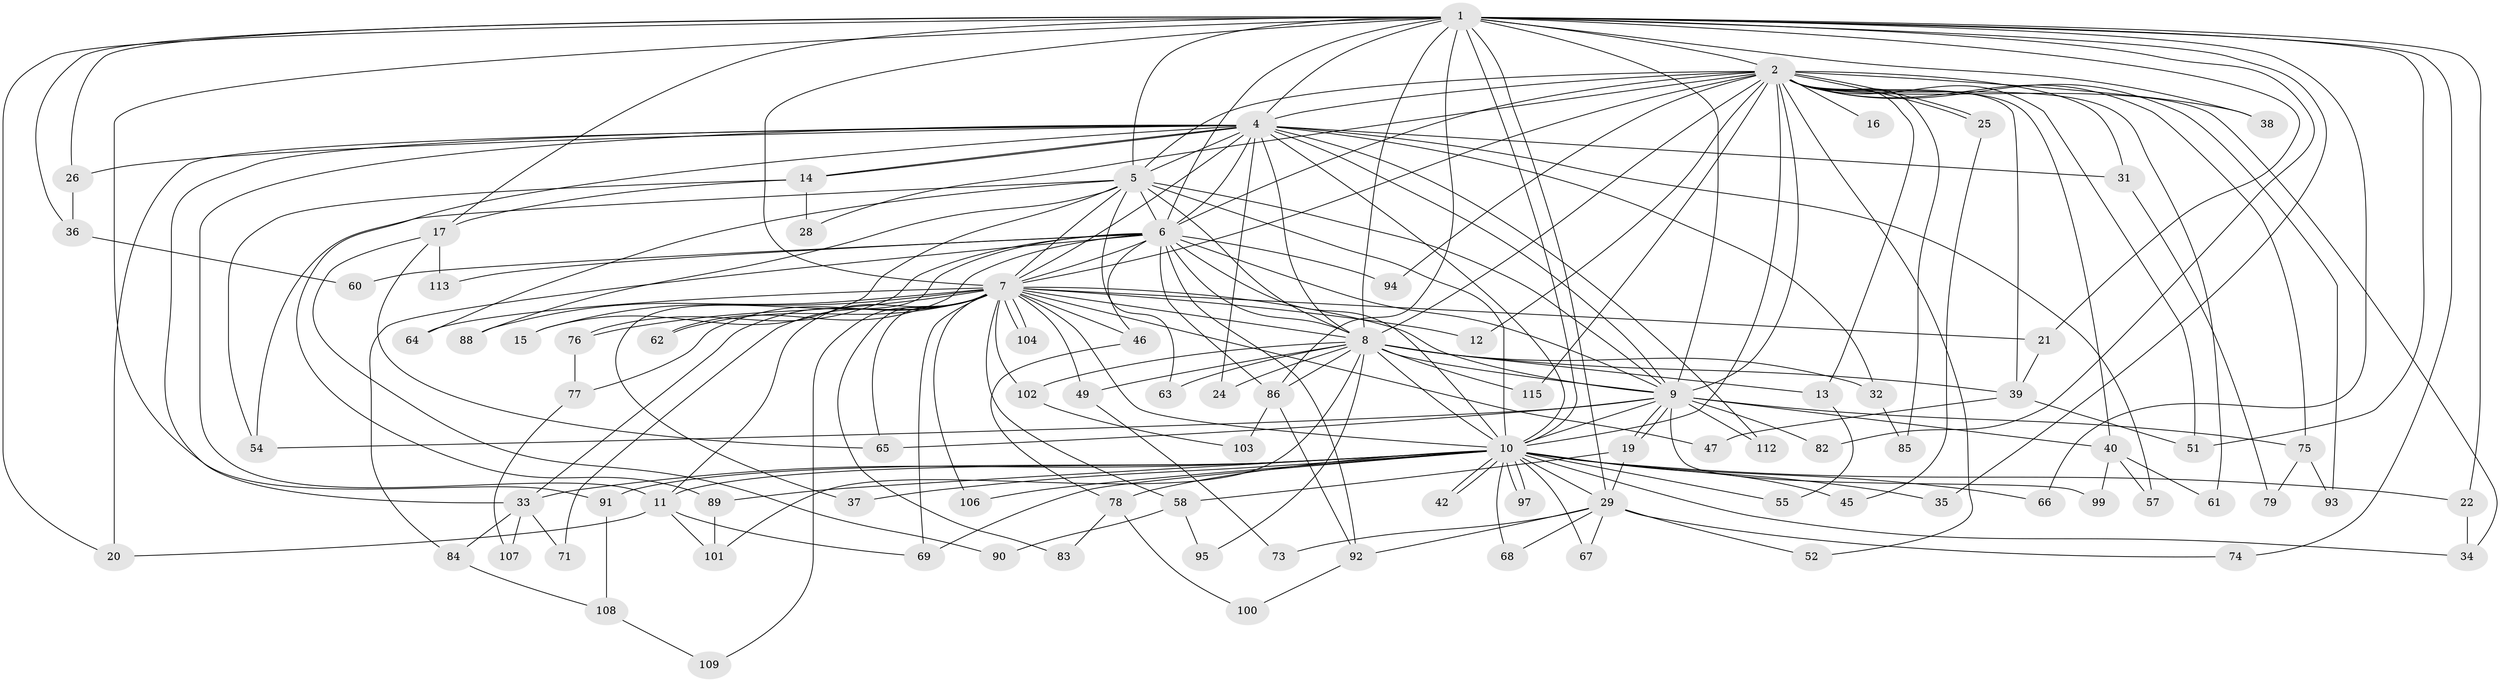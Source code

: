// Generated by graph-tools (version 1.1) at 2025/23/03/03/25 07:23:39]
// undirected, 91 vertices, 212 edges
graph export_dot {
graph [start="1"]
  node [color=gray90,style=filled];
  1 [super="+59"];
  2 [super="+3"];
  4 [super="+53"];
  5 [super="+27"];
  6 [super="+18"];
  7 [super="+56"];
  8 [super="+30"];
  9 [super="+43"];
  10 [super="+80"];
  11 [super="+23"];
  12;
  13;
  14 [super="+70"];
  15 [super="+114"];
  16;
  17 [super="+81"];
  19;
  20 [super="+111"];
  21;
  22 [super="+116"];
  24;
  25;
  26;
  28 [super="+48"];
  29 [super="+50"];
  31;
  32;
  33 [super="+44"];
  34;
  35;
  36;
  37;
  38;
  39 [super="+105"];
  40 [super="+41"];
  42;
  45;
  46;
  47;
  49;
  51 [super="+72"];
  52;
  54;
  55;
  57;
  58;
  60;
  61;
  62;
  63;
  64;
  65;
  66;
  67;
  68;
  69 [super="+98"];
  71;
  73;
  74;
  75;
  76;
  77;
  78;
  79;
  82;
  83;
  84;
  85;
  86 [super="+87"];
  88;
  89;
  90;
  91;
  92 [super="+96"];
  93;
  94;
  95;
  97;
  99;
  100;
  101 [super="+110"];
  102;
  103;
  104;
  106;
  107;
  108;
  109;
  112;
  113;
  115;
  1 -- 2 [weight=3];
  1 -- 4;
  1 -- 5;
  1 -- 6 [weight=2];
  1 -- 7 [weight=2];
  1 -- 8;
  1 -- 9;
  1 -- 10;
  1 -- 17;
  1 -- 20;
  1 -- 21;
  1 -- 22;
  1 -- 26;
  1 -- 35;
  1 -- 36;
  1 -- 38;
  1 -- 66;
  1 -- 74;
  1 -- 82;
  1 -- 91;
  1 -- 86;
  1 -- 51;
  1 -- 29;
  2 -- 4 [weight=2];
  2 -- 5 [weight=2];
  2 -- 6 [weight=2];
  2 -- 7 [weight=2];
  2 -- 8 [weight=2];
  2 -- 9 [weight=2];
  2 -- 10 [weight=2];
  2 -- 13;
  2 -- 25;
  2 -- 25;
  2 -- 28 [weight=2];
  2 -- 31;
  2 -- 40 [weight=2];
  2 -- 52;
  2 -- 75;
  2 -- 94;
  2 -- 12;
  2 -- 16;
  2 -- 85;
  2 -- 93;
  2 -- 34;
  2 -- 38;
  2 -- 39;
  2 -- 51;
  2 -- 115;
  2 -- 61;
  4 -- 5;
  4 -- 6 [weight=2];
  4 -- 7;
  4 -- 8 [weight=2];
  4 -- 9;
  4 -- 10;
  4 -- 14;
  4 -- 14;
  4 -- 24;
  4 -- 26;
  4 -- 31;
  4 -- 32;
  4 -- 33 [weight=2];
  4 -- 57;
  4 -- 89;
  4 -- 112;
  4 -- 20;
  4 -- 11;
  5 -- 6 [weight=2];
  5 -- 7;
  5 -- 8;
  5 -- 9;
  5 -- 10;
  5 -- 15 [weight=2];
  5 -- 54;
  5 -- 64;
  5 -- 88;
  5 -- 63;
  6 -- 7;
  6 -- 8;
  6 -- 9;
  6 -- 10;
  6 -- 37;
  6 -- 60;
  6 -- 76;
  6 -- 84;
  6 -- 86;
  6 -- 94;
  6 -- 113;
  6 -- 46;
  6 -- 92;
  6 -- 62;
  7 -- 8;
  7 -- 9;
  7 -- 10;
  7 -- 11;
  7 -- 12;
  7 -- 15;
  7 -- 21;
  7 -- 33;
  7 -- 46;
  7 -- 47;
  7 -- 49;
  7 -- 58;
  7 -- 62;
  7 -- 64;
  7 -- 65;
  7 -- 69;
  7 -- 71;
  7 -- 76;
  7 -- 77;
  7 -- 83;
  7 -- 88;
  7 -- 102;
  7 -- 104;
  7 -- 104;
  7 -- 106;
  7 -- 109;
  8 -- 9 [weight=2];
  8 -- 10;
  8 -- 13;
  8 -- 24;
  8 -- 32;
  8 -- 49;
  8 -- 63;
  8 -- 95;
  8 -- 101;
  8 -- 102;
  8 -- 115;
  8 -- 39;
  8 -- 86;
  9 -- 10;
  9 -- 19;
  9 -- 19;
  9 -- 40;
  9 -- 54;
  9 -- 65;
  9 -- 75;
  9 -- 82;
  9 -- 112;
  9 -- 99;
  10 -- 11;
  10 -- 22;
  10 -- 29;
  10 -- 34;
  10 -- 35;
  10 -- 37;
  10 -- 42;
  10 -- 42;
  10 -- 45;
  10 -- 55;
  10 -- 66;
  10 -- 67;
  10 -- 68;
  10 -- 69;
  10 -- 78;
  10 -- 91;
  10 -- 97;
  10 -- 97;
  10 -- 106;
  10 -- 89;
  10 -- 33;
  11 -- 20;
  11 -- 101;
  11 -- 69;
  13 -- 55;
  14 -- 17;
  14 -- 28;
  14 -- 54;
  17 -- 90;
  17 -- 113;
  17 -- 65;
  19 -- 29;
  19 -- 58;
  21 -- 39;
  22 -- 34;
  25 -- 45;
  26 -- 36;
  29 -- 52;
  29 -- 67;
  29 -- 68;
  29 -- 74;
  29 -- 92;
  29 -- 73;
  31 -- 79;
  32 -- 85;
  33 -- 71;
  33 -- 84;
  33 -- 107;
  36 -- 60;
  39 -- 47;
  39 -- 51;
  40 -- 61;
  40 -- 99;
  40 -- 57;
  46 -- 78;
  49 -- 73;
  58 -- 90;
  58 -- 95;
  75 -- 79;
  75 -- 93;
  76 -- 77;
  77 -- 107;
  78 -- 83;
  78 -- 100;
  84 -- 108;
  86 -- 92;
  86 -- 103;
  89 -- 101;
  91 -- 108;
  92 -- 100;
  102 -- 103;
  108 -- 109;
}
